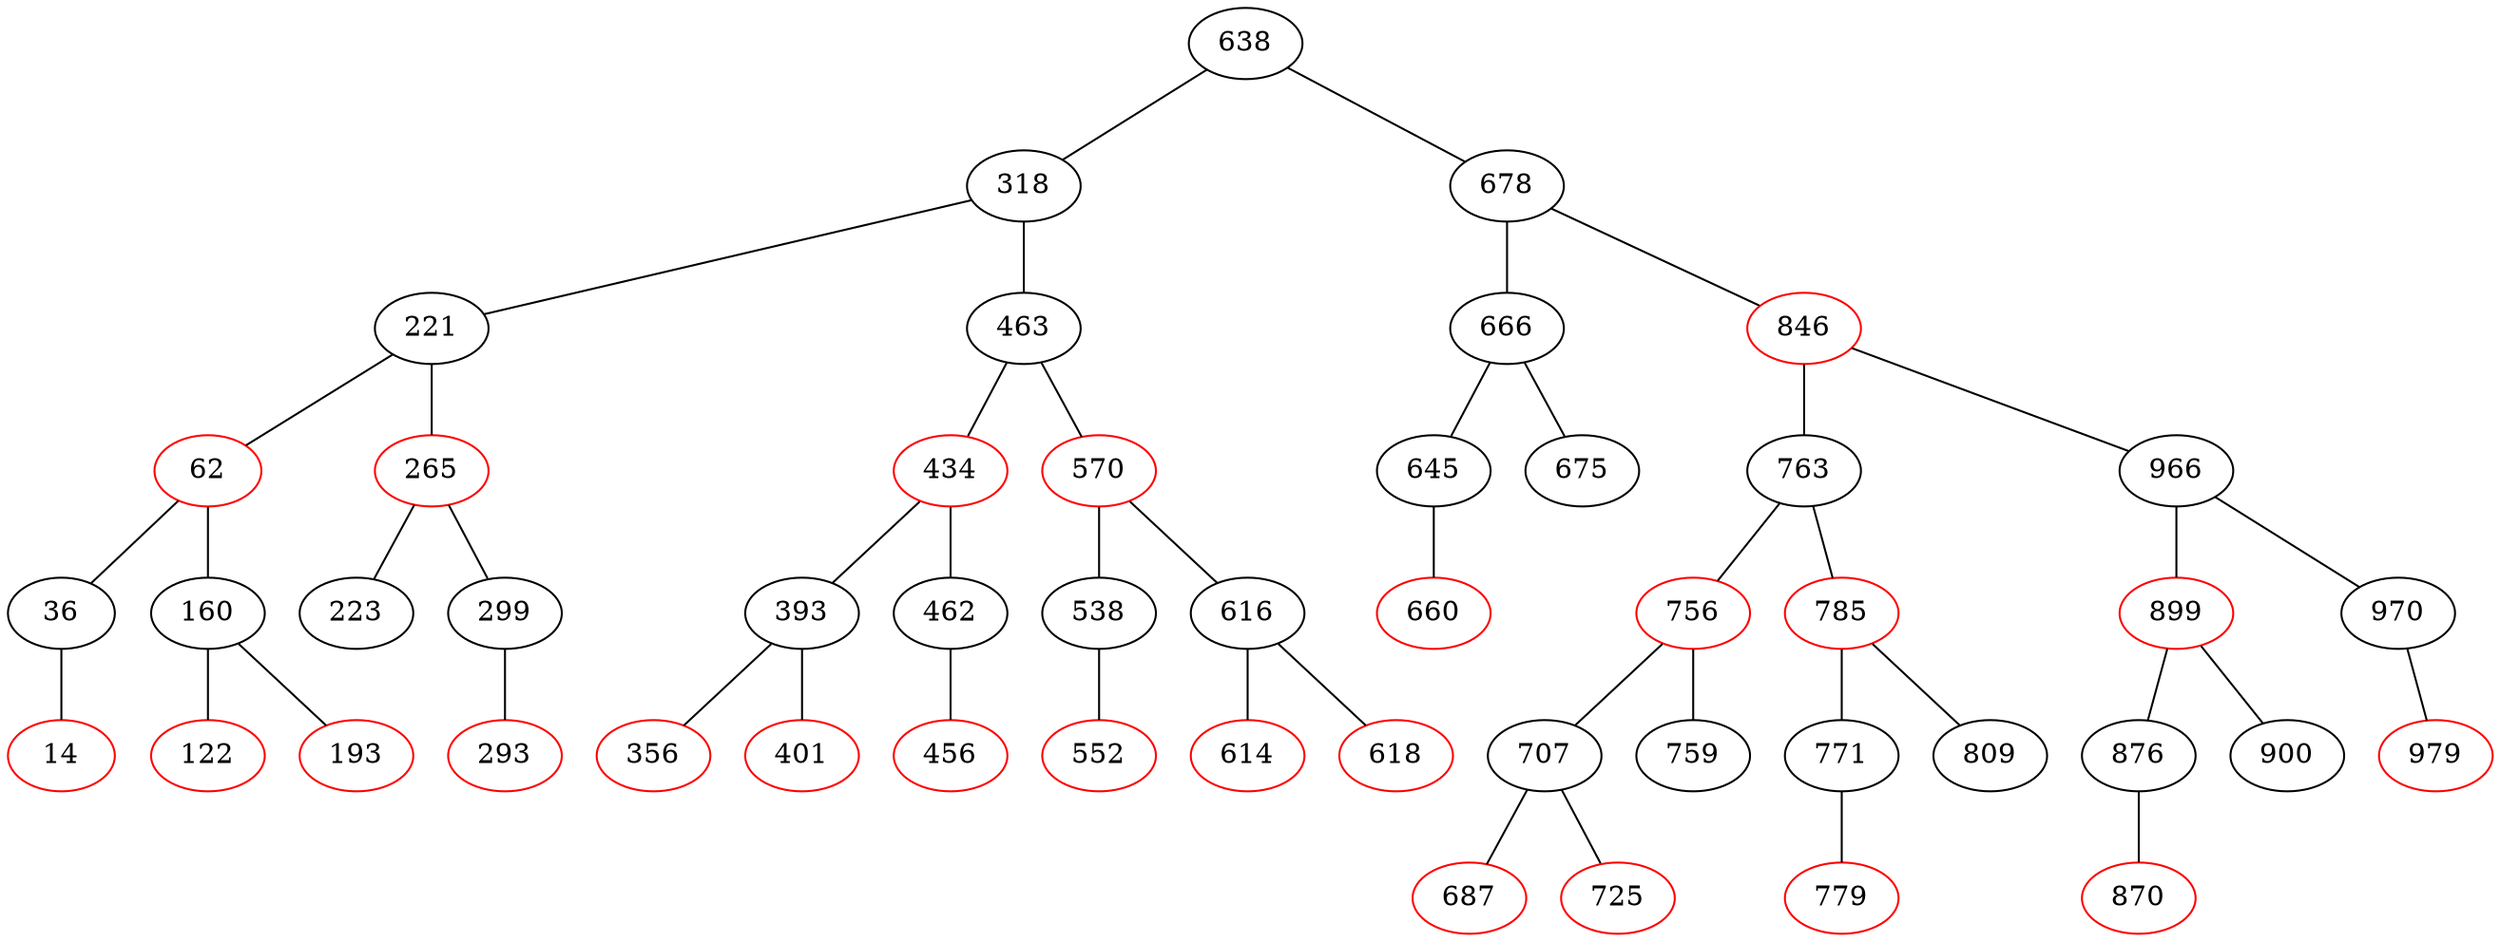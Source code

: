 graph g {
  638 [color=black];
  638 -- 318;
  318 [color=black];
  318 -- 221;
  221 [color=black];
  221 -- 62;
  62 [color=red];
  62 -- 36;
  36 [color=black];
  36 -- 14;
  14 [color=red];
  62 -- 160;
  160 [color=black];
  160 -- 122;
  122 [color=red];
  160 -- 193;
  193 [color=red];
  221 -- 265;
  265 [color=red];
  265 -- 223;
  223 [color=black];
  265 -- 299;
  299 [color=black];
  299 -- 293;
  293 [color=red];
  318 -- 463;
  463 [color=black];
  463 -- 434;
  434 [color=red];
  434 -- 393;
  393 [color=black];
  393 -- 356;
  356 [color=red];
  393 -- 401;
  401 [color=red];
  434 -- 462;
  462 [color=black];
  462 -- 456;
  456 [color=red];
  463 -- 570;
  570 [color=red];
  570 -- 538;
  538 [color=black];
  538 -- 552;
  552 [color=red];
  570 -- 616;
  616 [color=black];
  616 -- 614;
  614 [color=red];
  616 -- 618;
  618 [color=red];
  638 -- 678;
  678 [color=black];
  678 -- 666;
  666 [color=black];
  666 -- 645;
  645 [color=black];
  645 -- 660;
  660 [color=red];
  666 -- 675;
  675 [color=black];
  678 -- 846;
  846 [color=red];
  846 -- 763;
  763 [color=black];
  763 -- 756;
  756 [color=red];
  756 -- 707;
  707 [color=black];
  707 -- 687;
  687 [color=red];
  707 -- 725;
  725 [color=red];
  756 -- 759;
  759 [color=black];
  763 -- 785;
  785 [color=red];
  785 -- 771;
  771 [color=black];
  771 -- 779;
  779 [color=red];
  785 -- 809;
  809 [color=black];
  846 -- 966;
  966 [color=black];
  966 -- 899;
  899 [color=red];
  899 -- 876;
  876 [color=black];
  876 -- 870;
  870 [color=red];
  899 -- 900;
  900 [color=black];
  966 -- 970;
  970 [color=black];
  970 -- 979;
  979 [color=red];
}
